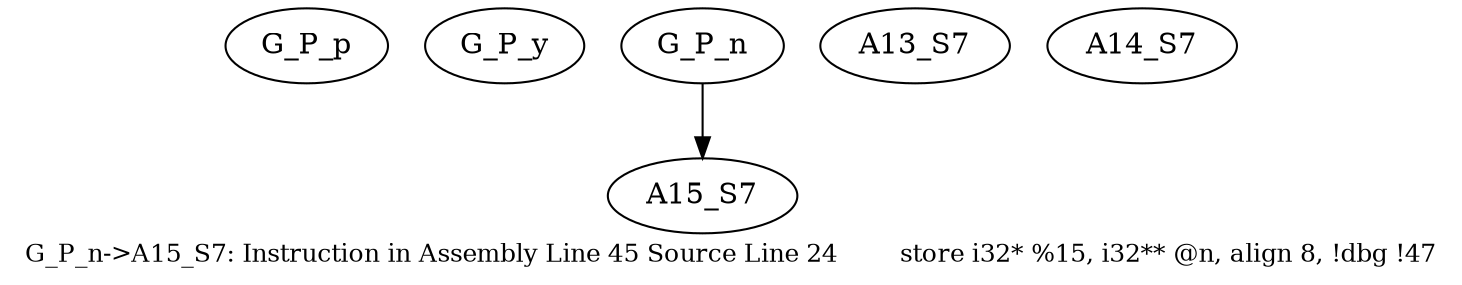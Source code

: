 digraph{
	node [ ]
	edge [ ]
	G_P_p [ ]
	G_P_y [ ]
	G_P_n [ ]
	A13_S7 [ ]
	A14_S7 [ ]
	A15_S7 [ ]
	G_P_n -> A15_S7 [ ]
	label = "G_P_n->A15_S7: Instruction in Assembly Line 45 Source Line 24	store i32* %15, i32** @n, align 8, !dbg !47"	fontsize = "12"
}